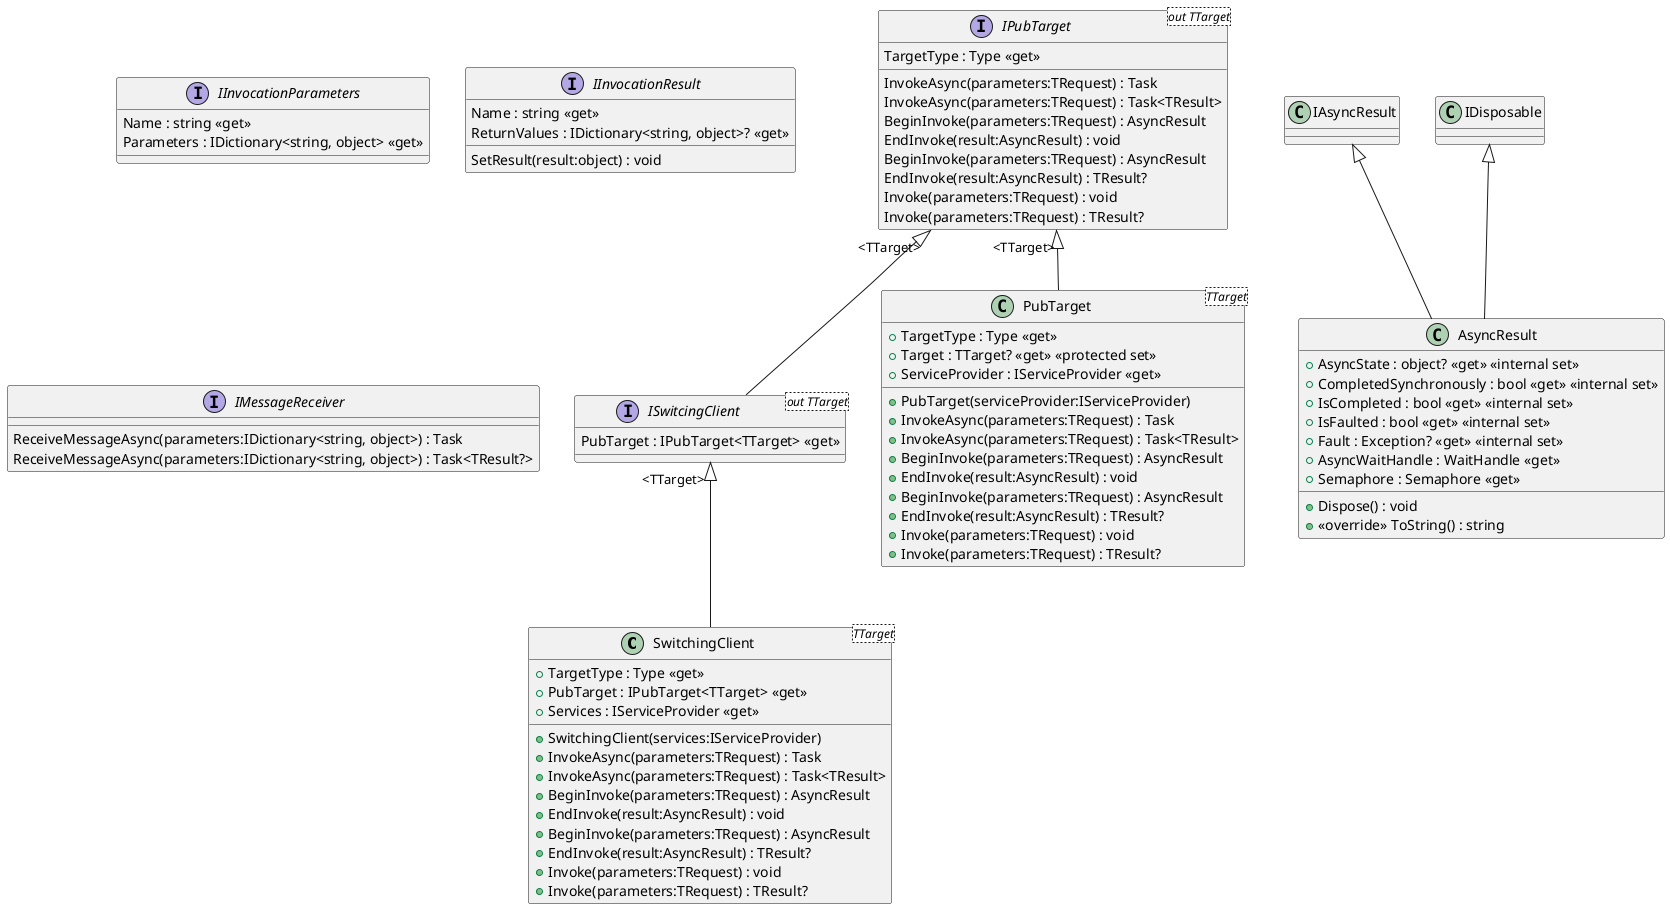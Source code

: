 @startuml
class "SwitchingClient"<TTarget> {
    + TargetType : Type <<get>>
    + PubTarget : IPubTarget<TTarget> <<get>>
    + Services : IServiceProvider <<get>>
    + SwitchingClient(services:IServiceProvider)
    + InvokeAsync(parameters:TRequest) : Task
    + InvokeAsync(parameters:TRequest) : Task<TResult>
    + BeginInvoke(parameters:TRequest) : AsyncResult
    + EndInvoke(result:AsyncResult) : void
    + BeginInvoke(parameters:TRequest) : AsyncResult
    + EndInvoke(result:AsyncResult) : TResult?
    + Invoke(parameters:TRequest) : void
    + Invoke(parameters:TRequest) : TResult?
}
class AsyncResult {
    + AsyncState : object? <<get>> <<internal set>>
    + CompletedSynchronously : bool <<get>> <<internal set>>
    + IsCompleted : bool <<get>> <<internal set>>
    + IsFaulted : bool <<get>> <<internal set>>
    + Fault : Exception? <<get>> <<internal set>>
    + AsyncWaitHandle : WaitHandle <<get>>
    + Semaphore : Semaphore <<get>>
    + Dispose() : void
    + <<override>> ToString() : string
}
IAsyncResult <|-- AsyncResult
IDisposable <|-- AsyncResult
interface IInvocationParameters {
    Name : string <<get>>
    Parameters : IDictionary<string, object> <<get>>
}
interface IInvocationResult {
    Name : string <<get>>
    ReturnValues : IDictionary<string, object>? <<get>>
    SetResult(result:object) : void
}
interface "IPubTarget"<out TTarget> {
    TargetType : Type <<get>>
    InvokeAsync(parameters:TRequest) : Task
    InvokeAsync(parameters:TRequest) : Task<TResult>
    BeginInvoke(parameters:TRequest) : AsyncResult
    EndInvoke(result:AsyncResult) : void
    BeginInvoke(parameters:TRequest) : AsyncResult
    EndInvoke(result:AsyncResult) : TResult?
    Invoke(parameters:TRequest) : void
    Invoke(parameters:TRequest) : TResult?
}
interface "ISwitcingClient"<out TTarget> {
    PubTarget : IPubTarget<TTarget> <<get>>
}
"IPubTarget" "<TTarget>" <|-- "ISwitcingClient"
class "PubTarget"<TTarget> {
    + TargetType : Type <<get>>
    + Target : TTarget? <<get>> <<protected set>>
    + ServiceProvider : IServiceProvider <<get>>
    + PubTarget(serviceProvider:IServiceProvider)
    + InvokeAsync(parameters:TRequest) : Task
    + InvokeAsync(parameters:TRequest) : Task<TResult>
    + BeginInvoke(parameters:TRequest) : AsyncResult
    + EndInvoke(result:AsyncResult) : void
    + BeginInvoke(parameters:TRequest) : AsyncResult
    + EndInvoke(result:AsyncResult) : TResult?
    + Invoke(parameters:TRequest) : void
    + Invoke(parameters:TRequest) : TResult?
}
interface IMessageReceiver {
    ReceiveMessageAsync(parameters:IDictionary<string, object>) : Task
    ReceiveMessageAsync(parameters:IDictionary<string, object>) : Task<TResult?>
}
"IPubTarget" "<TTarget>" <|-- "PubTarget"
"ISwitcingClient" "<TTarget>" <|-- "SwitchingClient"
@enduml
